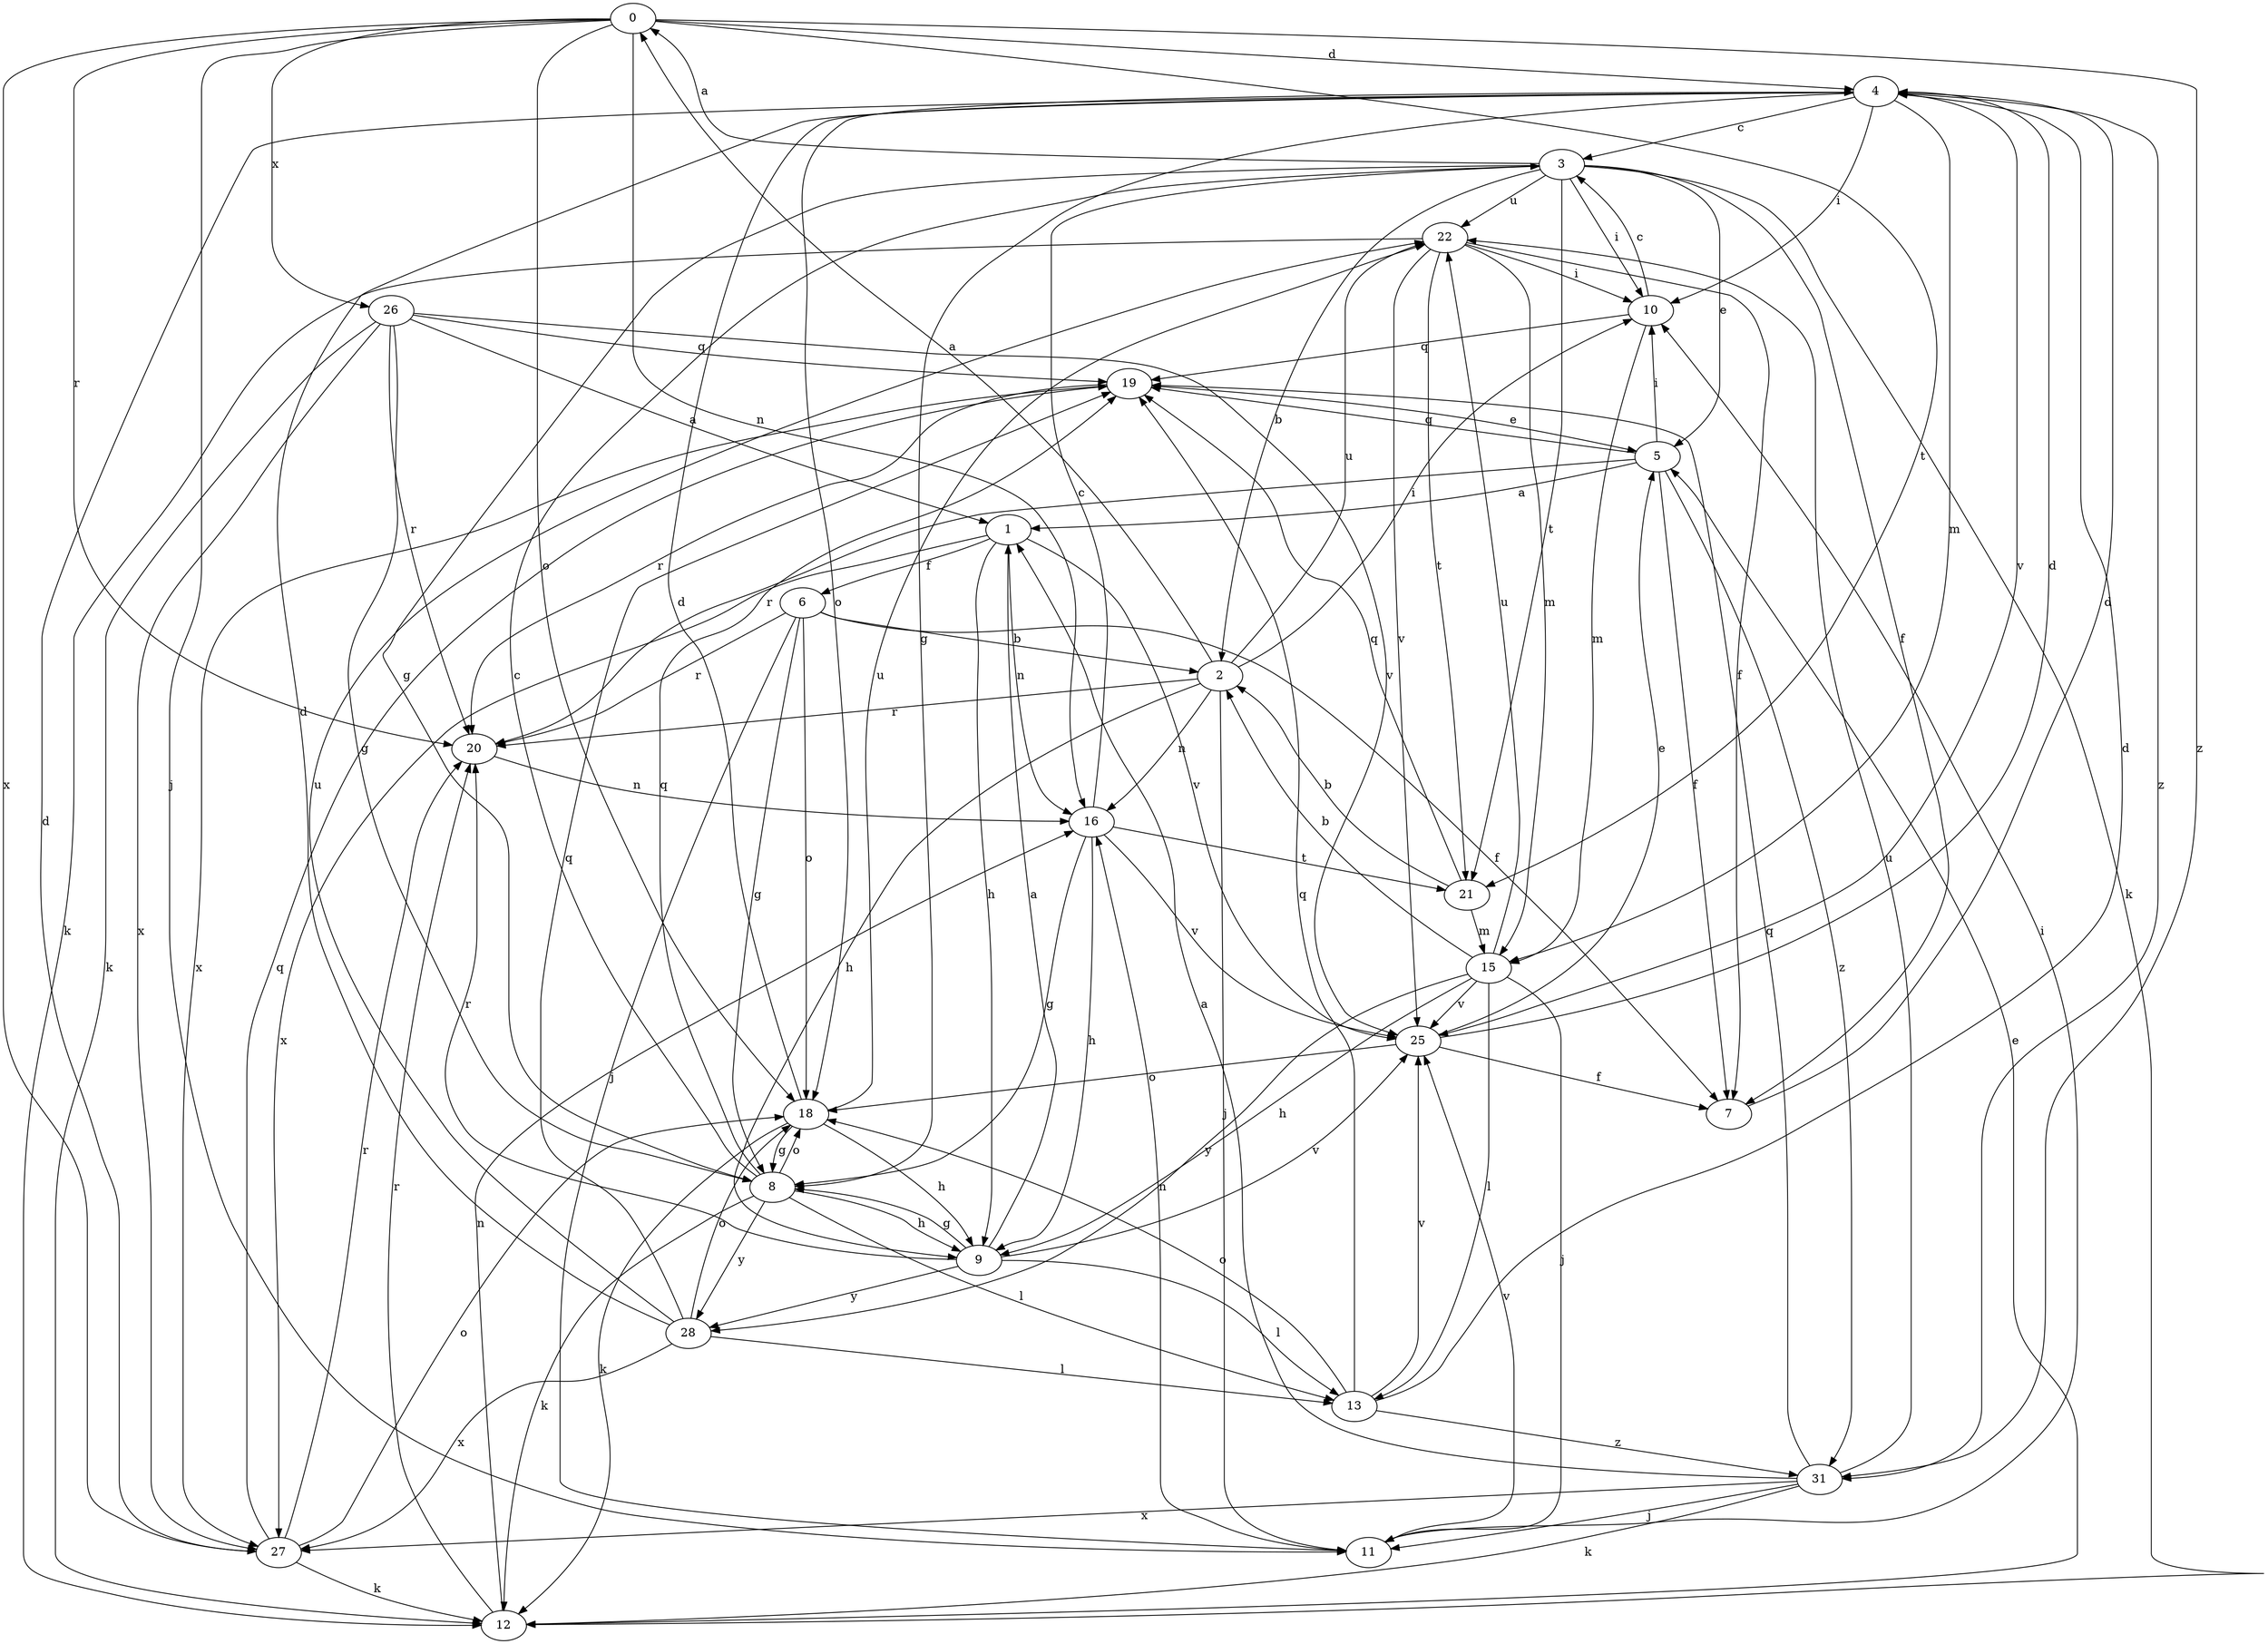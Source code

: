 strict digraph  {
0;
1;
2;
3;
4;
5;
6;
7;
8;
9;
10;
11;
12;
13;
15;
16;
18;
19;
20;
21;
22;
25;
26;
27;
28;
31;
0 -> 4  [label=d];
0 -> 11  [label=j];
0 -> 16  [label=n];
0 -> 18  [label=o];
0 -> 20  [label=r];
0 -> 21  [label=t];
0 -> 26  [label=x];
0 -> 27  [label=x];
0 -> 31  [label=z];
1 -> 6  [label=f];
1 -> 9  [label=h];
1 -> 16  [label=n];
1 -> 25  [label=v];
1 -> 27  [label=x];
2 -> 0  [label=a];
2 -> 9  [label=h];
2 -> 10  [label=i];
2 -> 11  [label=j];
2 -> 16  [label=n];
2 -> 20  [label=r];
2 -> 22  [label=u];
3 -> 0  [label=a];
3 -> 2  [label=b];
3 -> 5  [label=e];
3 -> 7  [label=f];
3 -> 8  [label=g];
3 -> 10  [label=i];
3 -> 12  [label=k];
3 -> 21  [label=t];
3 -> 22  [label=u];
4 -> 3  [label=c];
4 -> 8  [label=g];
4 -> 10  [label=i];
4 -> 15  [label=m];
4 -> 18  [label=o];
4 -> 25  [label=v];
4 -> 31  [label=z];
5 -> 1  [label=a];
5 -> 7  [label=f];
5 -> 10  [label=i];
5 -> 19  [label=q];
5 -> 20  [label=r];
5 -> 31  [label=z];
6 -> 2  [label=b];
6 -> 7  [label=f];
6 -> 8  [label=g];
6 -> 11  [label=j];
6 -> 18  [label=o];
6 -> 20  [label=r];
7 -> 4  [label=d];
8 -> 3  [label=c];
8 -> 9  [label=h];
8 -> 12  [label=k];
8 -> 13  [label=l];
8 -> 18  [label=o];
8 -> 19  [label=q];
8 -> 28  [label=y];
9 -> 1  [label=a];
9 -> 8  [label=g];
9 -> 13  [label=l];
9 -> 20  [label=r];
9 -> 25  [label=v];
9 -> 28  [label=y];
10 -> 3  [label=c];
10 -> 15  [label=m];
10 -> 19  [label=q];
11 -> 10  [label=i];
11 -> 16  [label=n];
11 -> 25  [label=v];
12 -> 5  [label=e];
12 -> 16  [label=n];
12 -> 20  [label=r];
13 -> 4  [label=d];
13 -> 18  [label=o];
13 -> 19  [label=q];
13 -> 25  [label=v];
13 -> 31  [label=z];
15 -> 2  [label=b];
15 -> 9  [label=h];
15 -> 11  [label=j];
15 -> 13  [label=l];
15 -> 22  [label=u];
15 -> 25  [label=v];
15 -> 28  [label=y];
16 -> 3  [label=c];
16 -> 8  [label=g];
16 -> 9  [label=h];
16 -> 21  [label=t];
16 -> 25  [label=v];
18 -> 4  [label=d];
18 -> 8  [label=g];
18 -> 9  [label=h];
18 -> 12  [label=k];
18 -> 22  [label=u];
19 -> 5  [label=e];
19 -> 20  [label=r];
19 -> 27  [label=x];
20 -> 16  [label=n];
21 -> 2  [label=b];
21 -> 15  [label=m];
21 -> 19  [label=q];
22 -> 7  [label=f];
22 -> 10  [label=i];
22 -> 12  [label=k];
22 -> 15  [label=m];
22 -> 21  [label=t];
22 -> 25  [label=v];
25 -> 4  [label=d];
25 -> 5  [label=e];
25 -> 7  [label=f];
25 -> 18  [label=o];
26 -> 1  [label=a];
26 -> 8  [label=g];
26 -> 12  [label=k];
26 -> 19  [label=q];
26 -> 20  [label=r];
26 -> 25  [label=v];
26 -> 27  [label=x];
27 -> 4  [label=d];
27 -> 12  [label=k];
27 -> 18  [label=o];
27 -> 19  [label=q];
27 -> 20  [label=r];
28 -> 4  [label=d];
28 -> 13  [label=l];
28 -> 18  [label=o];
28 -> 19  [label=q];
28 -> 22  [label=u];
28 -> 27  [label=x];
31 -> 1  [label=a];
31 -> 11  [label=j];
31 -> 12  [label=k];
31 -> 19  [label=q];
31 -> 22  [label=u];
31 -> 27  [label=x];
}
